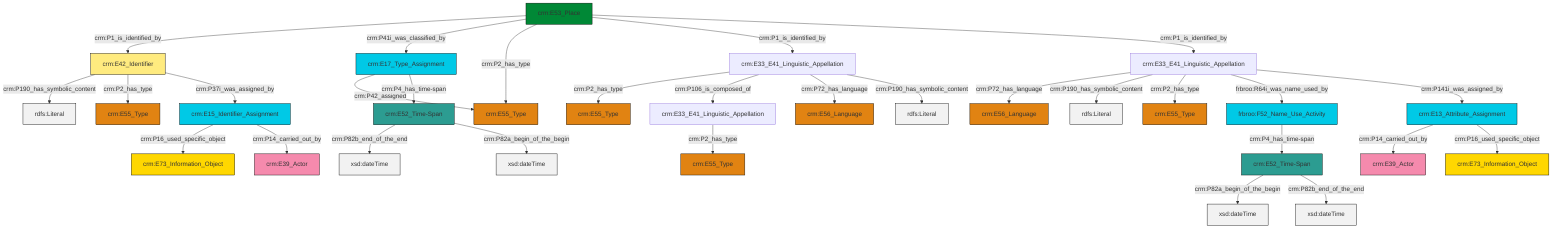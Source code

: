 graph TD
classDef Literal fill:#f2f2f2,stroke:#000000;
classDef CRM_Entity fill:#FFFFFF,stroke:#000000;
classDef Temporal_Entity fill:#00C9E6, stroke:#000000;
classDef Type fill:#E18312, stroke:#000000;
classDef Time-Span fill:#2C9C91, stroke:#000000;
classDef Appellation fill:#FFEB7F, stroke:#000000;
classDef Place fill:#008836, stroke:#000000;
classDef Persistent_Item fill:#B266B2, stroke:#000000;
classDef Conceptual_Object fill:#FFD700, stroke:#000000;
classDef Physical_Thing fill:#D2B48C, stroke:#000000;
classDef Actor fill:#f58aad, stroke:#000000;
classDef PC_Classes fill:#4ce600, stroke:#000000;
classDef Multi fill:#cccccc,stroke:#000000;

2["crm:E17_Type_Assignment"]:::Temporal_Entity -->|crm:P42_assigned| 3["crm:E55_Type"]:::Type
0["crm:E52_Time-Span"]:::Time-Span -->|crm:P82b_end_of_the_end| 4[xsd:dateTime]:::Literal
5["crm:E15_Identifier_Assignment"]:::Temporal_Entity -->|crm:P16_used_specific_object| 6["crm:E73_Information_Object"]:::Conceptual_Object
7["crm:E33_E41_Linguistic_Appellation"]:::Default -->|crm:P2_has_type| 8["crm:E55_Type"]:::Type
9["crm:E33_E41_Linguistic_Appellation"]:::Default -->|crm:P2_has_type| 10["crm:E55_Type"]:::Type
11["crm:E33_E41_Linguistic_Appellation"]:::Default -->|crm:P72_has_language| 12["crm:E56_Language"]:::Type
13["crm:E53_Place"]:::Place -->|crm:P1_is_identified_by| 14["crm:E42_Identifier"]:::Appellation
7["crm:E33_E41_Linguistic_Appellation"]:::Default -->|crm:P106_is_composed_of| 9["crm:E33_E41_Linguistic_Appellation"]:::Default
11["crm:E33_E41_Linguistic_Appellation"]:::Default -->|crm:P190_has_symbolic_content| 15[rdfs:Literal]:::Literal
11["crm:E33_E41_Linguistic_Appellation"]:::Default -->|crm:P2_has_type| 16["crm:E55_Type"]:::Type
17["crm:E13_Attribute_Assignment"]:::Temporal_Entity -->|crm:P14_carried_out_by| 18["crm:E39_Actor"]:::Actor
14["crm:E42_Identifier"]:::Appellation -->|crm:P190_has_symbolic_content| 20[rdfs:Literal]:::Literal
17["crm:E13_Attribute_Assignment"]:::Temporal_Entity -->|crm:P16_used_specific_object| 22["crm:E73_Information_Object"]:::Conceptual_Object
23["crm:E52_Time-Span"]:::Time-Span -->|crm:P82a_begin_of_the_begin| 24[xsd:dateTime]:::Literal
11["crm:E33_E41_Linguistic_Appellation"]:::Default -->|frbroo:R64i_was_name_used_by| 31["frbroo:F52_Name_Use_Activity"]:::Temporal_Entity
13["crm:E53_Place"]:::Place -->|crm:P41i_was_classified_by| 2["crm:E17_Type_Assignment"]:::Temporal_Entity
5["crm:E15_Identifier_Assignment"]:::Temporal_Entity -->|crm:P14_carried_out_by| 38["crm:E39_Actor"]:::Actor
31["frbroo:F52_Name_Use_Activity"]:::Temporal_Entity -->|crm:P4_has_time-span| 23["crm:E52_Time-Span"]:::Time-Span
14["crm:E42_Identifier"]:::Appellation -->|crm:P2_has_type| 40["crm:E55_Type"]:::Type
7["crm:E33_E41_Linguistic_Appellation"]:::Default -->|crm:P72_has_language| 27["crm:E56_Language"]:::Type
11["crm:E33_E41_Linguistic_Appellation"]:::Default -->|crm:P141i_was_assigned_by| 17["crm:E13_Attribute_Assignment"]:::Temporal_Entity
7["crm:E33_E41_Linguistic_Appellation"]:::Default -->|crm:P190_has_symbolic_content| 43[rdfs:Literal]:::Literal
2["crm:E17_Type_Assignment"]:::Temporal_Entity -->|crm:P4_has_time-span| 0["crm:E52_Time-Span"]:::Time-Span
23["crm:E52_Time-Span"]:::Time-Span -->|crm:P82b_end_of_the_end| 45[xsd:dateTime]:::Literal
14["crm:E42_Identifier"]:::Appellation -->|crm:P37i_was_assigned_by| 5["crm:E15_Identifier_Assignment"]:::Temporal_Entity
13["crm:E53_Place"]:::Place -->|crm:P2_has_type| 3["crm:E55_Type"]:::Type
0["crm:E52_Time-Span"]:::Time-Span -->|crm:P82a_begin_of_the_begin| 51[xsd:dateTime]:::Literal
13["crm:E53_Place"]:::Place -->|crm:P1_is_identified_by| 7["crm:E33_E41_Linguistic_Appellation"]:::Default
13["crm:E53_Place"]:::Place -->|crm:P1_is_identified_by| 11["crm:E33_E41_Linguistic_Appellation"]:::Default
